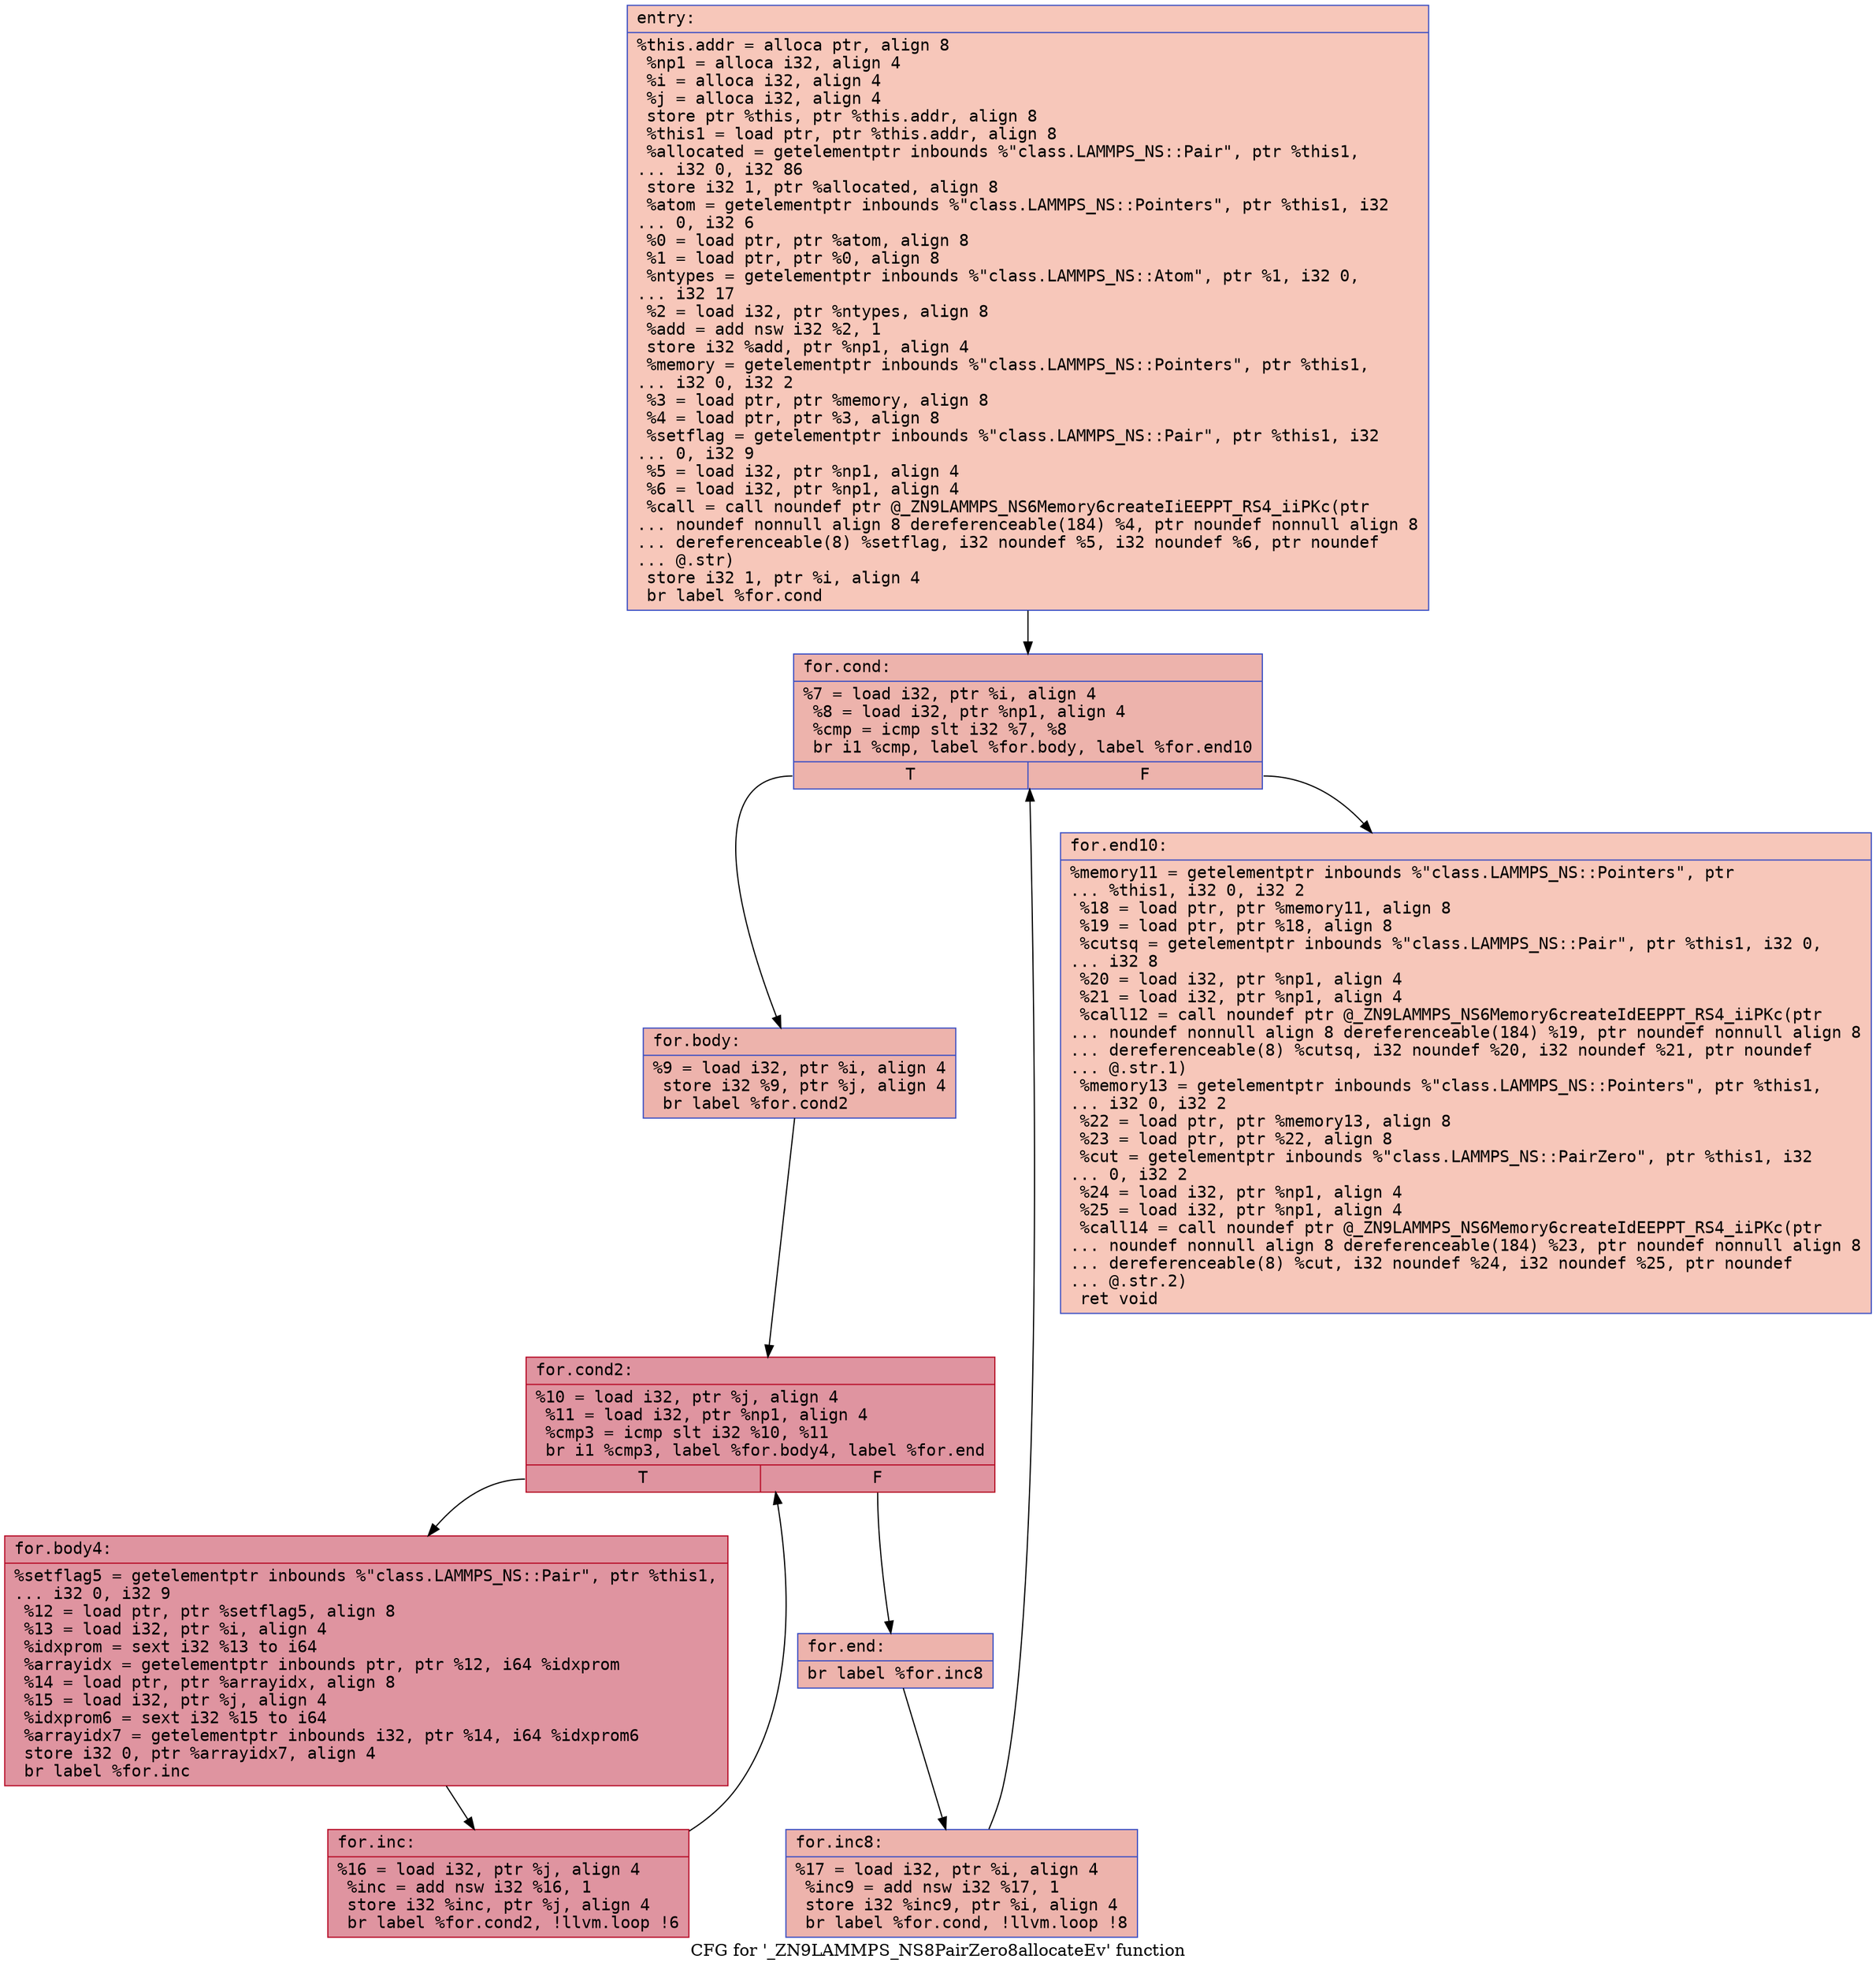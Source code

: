 digraph "CFG for '_ZN9LAMMPS_NS8PairZero8allocateEv' function" {
	label="CFG for '_ZN9LAMMPS_NS8PairZero8allocateEv' function";

	Node0x55f528d460a0 [shape=record,color="#3d50c3ff", style=filled, fillcolor="#ec7f6370" fontname="Courier",label="{entry:\l|  %this.addr = alloca ptr, align 8\l  %np1 = alloca i32, align 4\l  %i = alloca i32, align 4\l  %j = alloca i32, align 4\l  store ptr %this, ptr %this.addr, align 8\l  %this1 = load ptr, ptr %this.addr, align 8\l  %allocated = getelementptr inbounds %\"class.LAMMPS_NS::Pair\", ptr %this1,\l... i32 0, i32 86\l  store i32 1, ptr %allocated, align 8\l  %atom = getelementptr inbounds %\"class.LAMMPS_NS::Pointers\", ptr %this1, i32\l... 0, i32 6\l  %0 = load ptr, ptr %atom, align 8\l  %1 = load ptr, ptr %0, align 8\l  %ntypes = getelementptr inbounds %\"class.LAMMPS_NS::Atom\", ptr %1, i32 0,\l... i32 17\l  %2 = load i32, ptr %ntypes, align 8\l  %add = add nsw i32 %2, 1\l  store i32 %add, ptr %np1, align 4\l  %memory = getelementptr inbounds %\"class.LAMMPS_NS::Pointers\", ptr %this1,\l... i32 0, i32 2\l  %3 = load ptr, ptr %memory, align 8\l  %4 = load ptr, ptr %3, align 8\l  %setflag = getelementptr inbounds %\"class.LAMMPS_NS::Pair\", ptr %this1, i32\l... 0, i32 9\l  %5 = load i32, ptr %np1, align 4\l  %6 = load i32, ptr %np1, align 4\l  %call = call noundef ptr @_ZN9LAMMPS_NS6Memory6createIiEEPPT_RS4_iiPKc(ptr\l... noundef nonnull align 8 dereferenceable(184) %4, ptr noundef nonnull align 8\l... dereferenceable(8) %setflag, i32 noundef %5, i32 noundef %6, ptr noundef\l... @.str)\l  store i32 1, ptr %i, align 4\l  br label %for.cond\l}"];
	Node0x55f528d460a0 -> Node0x55f528d470c0[tooltip="entry -> for.cond\nProbability 100.00%" ];
	Node0x55f528d470c0 [shape=record,color="#3d50c3ff", style=filled, fillcolor="#d6524470" fontname="Courier",label="{for.cond:\l|  %7 = load i32, ptr %i, align 4\l  %8 = load i32, ptr %np1, align 4\l  %cmp = icmp slt i32 %7, %8\l  br i1 %cmp, label %for.body, label %for.end10\l|{<s0>T|<s1>F}}"];
	Node0x55f528d470c0:s0 -> Node0x55f528d47310[tooltip="for.cond -> for.body\nProbability 96.88%" ];
	Node0x55f528d470c0:s1 -> Node0x55f528d47390[tooltip="for.cond -> for.end10\nProbability 3.12%" ];
	Node0x55f528d47310 [shape=record,color="#3d50c3ff", style=filled, fillcolor="#d6524470" fontname="Courier",label="{for.body:\l|  %9 = load i32, ptr %i, align 4\l  store i32 %9, ptr %j, align 4\l  br label %for.cond2\l}"];
	Node0x55f528d47310 -> Node0x55f528d475e0[tooltip="for.body -> for.cond2\nProbability 100.00%" ];
	Node0x55f528d475e0 [shape=record,color="#b70d28ff", style=filled, fillcolor="#b70d2870" fontname="Courier",label="{for.cond2:\l|  %10 = load i32, ptr %j, align 4\l  %11 = load i32, ptr %np1, align 4\l  %cmp3 = icmp slt i32 %10, %11\l  br i1 %cmp3, label %for.body4, label %for.end\l|{<s0>T|<s1>F}}"];
	Node0x55f528d475e0:s0 -> Node0x55f528d47860[tooltip="for.cond2 -> for.body4\nProbability 96.88%" ];
	Node0x55f528d475e0:s1 -> Node0x55f528d478e0[tooltip="for.cond2 -> for.end\nProbability 3.12%" ];
	Node0x55f528d47860 [shape=record,color="#b70d28ff", style=filled, fillcolor="#b70d2870" fontname="Courier",label="{for.body4:\l|  %setflag5 = getelementptr inbounds %\"class.LAMMPS_NS::Pair\", ptr %this1,\l... i32 0, i32 9\l  %12 = load ptr, ptr %setflag5, align 8\l  %13 = load i32, ptr %i, align 4\l  %idxprom = sext i32 %13 to i64\l  %arrayidx = getelementptr inbounds ptr, ptr %12, i64 %idxprom\l  %14 = load ptr, ptr %arrayidx, align 8\l  %15 = load i32, ptr %j, align 4\l  %idxprom6 = sext i32 %15 to i64\l  %arrayidx7 = getelementptr inbounds i32, ptr %14, i64 %idxprom6\l  store i32 0, ptr %arrayidx7, align 4\l  br label %for.inc\l}"];
	Node0x55f528d47860 -> Node0x55f528d48380[tooltip="for.body4 -> for.inc\nProbability 100.00%" ];
	Node0x55f528d48380 [shape=record,color="#b70d28ff", style=filled, fillcolor="#b70d2870" fontname="Courier",label="{for.inc:\l|  %16 = load i32, ptr %j, align 4\l  %inc = add nsw i32 %16, 1\l  store i32 %inc, ptr %j, align 4\l  br label %for.cond2, !llvm.loop !6\l}"];
	Node0x55f528d48380 -> Node0x55f528d475e0[tooltip="for.inc -> for.cond2\nProbability 100.00%" ];
	Node0x55f528d478e0 [shape=record,color="#3d50c3ff", style=filled, fillcolor="#d6524470" fontname="Courier",label="{for.end:\l|  br label %for.inc8\l}"];
	Node0x55f528d478e0 -> Node0x55f528d491c0[tooltip="for.end -> for.inc8\nProbability 100.00%" ];
	Node0x55f528d491c0 [shape=record,color="#3d50c3ff", style=filled, fillcolor="#d6524470" fontname="Courier",label="{for.inc8:\l|  %17 = load i32, ptr %i, align 4\l  %inc9 = add nsw i32 %17, 1\l  store i32 %inc9, ptr %i, align 4\l  br label %for.cond, !llvm.loop !8\l}"];
	Node0x55f528d491c0 -> Node0x55f528d470c0[tooltip="for.inc8 -> for.cond\nProbability 100.00%" ];
	Node0x55f528d47390 [shape=record,color="#3d50c3ff", style=filled, fillcolor="#ec7f6370" fontname="Courier",label="{for.end10:\l|  %memory11 = getelementptr inbounds %\"class.LAMMPS_NS::Pointers\", ptr\l... %this1, i32 0, i32 2\l  %18 = load ptr, ptr %memory11, align 8\l  %19 = load ptr, ptr %18, align 8\l  %cutsq = getelementptr inbounds %\"class.LAMMPS_NS::Pair\", ptr %this1, i32 0,\l... i32 8\l  %20 = load i32, ptr %np1, align 4\l  %21 = load i32, ptr %np1, align 4\l  %call12 = call noundef ptr @_ZN9LAMMPS_NS6Memory6createIdEEPPT_RS4_iiPKc(ptr\l... noundef nonnull align 8 dereferenceable(184) %19, ptr noundef nonnull align 8\l... dereferenceable(8) %cutsq, i32 noundef %20, i32 noundef %21, ptr noundef\l... @.str.1)\l  %memory13 = getelementptr inbounds %\"class.LAMMPS_NS::Pointers\", ptr %this1,\l... i32 0, i32 2\l  %22 = load ptr, ptr %memory13, align 8\l  %23 = load ptr, ptr %22, align 8\l  %cut = getelementptr inbounds %\"class.LAMMPS_NS::PairZero\", ptr %this1, i32\l... 0, i32 2\l  %24 = load i32, ptr %np1, align 4\l  %25 = load i32, ptr %np1, align 4\l  %call14 = call noundef ptr @_ZN9LAMMPS_NS6Memory6createIdEEPPT_RS4_iiPKc(ptr\l... noundef nonnull align 8 dereferenceable(184) %23, ptr noundef nonnull align 8\l... dereferenceable(8) %cut, i32 noundef %24, i32 noundef %25, ptr noundef\l... @.str.2)\l  ret void\l}"];
}
